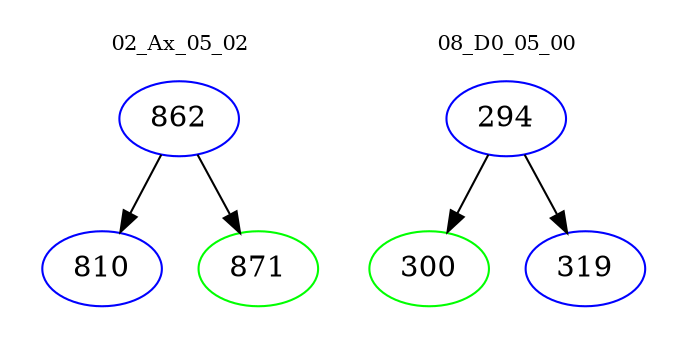 digraph{
subgraph cluster_0 {
color = white
label = "02_Ax_05_02";
fontsize=10;
T0_862 [label="862", color="blue"]
T0_862 -> T0_810 [color="black"]
T0_810 [label="810", color="blue"]
T0_862 -> T0_871 [color="black"]
T0_871 [label="871", color="green"]
}
subgraph cluster_1 {
color = white
label = "08_D0_05_00";
fontsize=10;
T1_294 [label="294", color="blue"]
T1_294 -> T1_300 [color="black"]
T1_300 [label="300", color="green"]
T1_294 -> T1_319 [color="black"]
T1_319 [label="319", color="blue"]
}
}
